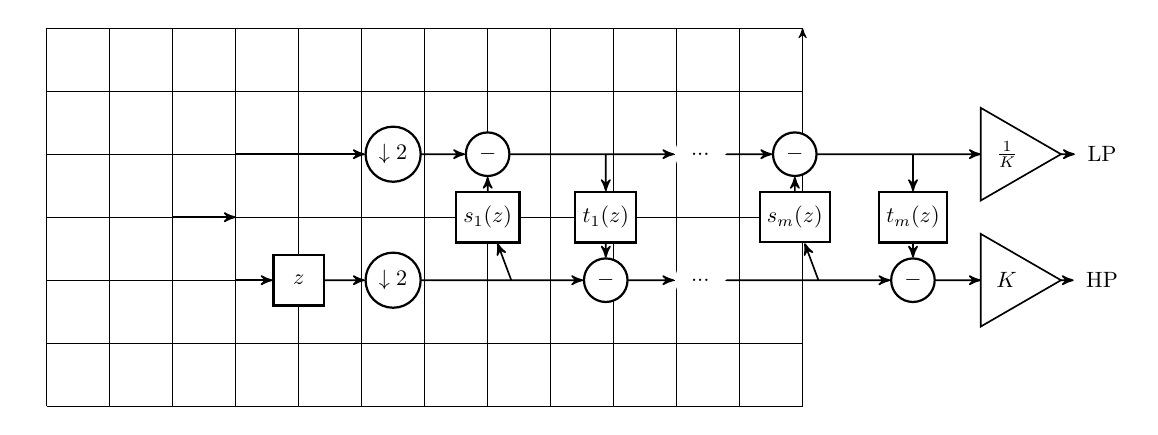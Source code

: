 \usetikzlibrary{automata,arrows,positioning,calc}
\usetikzlibrary{shapes}


\begin{tikzpicture}[->, >=stealth', auto, semithick, node distance=1.5cm, scale = 0.8]


%\useasboundingbox (0,-0.5) rectangle (12.5,1.5);

%\tikzset{every node/.style={scale=0.7}}

\tikzstyle{block}=[rectangle, inner sep=4pt, fill=white,draw=black,thick,text=black, minimum height = 2.5cm, minimum width = 1.5cm, scale = 0.8]
\tikzstyle{square}=[rectangle, fill=white,draw=black,thick,text=black, minimum height = 0.8cm, minimum width = 0.8cm,  scale = 0.8]
\tikzstyle{round}=[circle, fill=white,draw=black,thick,text=black, scale = 0.8]
\tikzstyle{dots}=[circle, fill=white,thick,text=black, minimum size=0.8cm,  scale = 0.8]
\tikzstyle{amp}= [regular polygon, regular polygon sides=3,	draw, fill=white, text width=1em, inner sep=0.5mm, outer sep=0mm,	shape border rotate=-90, minimum size = 1.7cm, scale = 0.8]

\draw[step=1.0,black,thin,xshift=0.0cm,yshift=0.0cm] (-2,-3) grid (10,3);

%\tikzset{every node/.style={scale=0.7}}
\tikzset{every coordinate/.style={scale=0.8}}

\coordinate (start) at(0,0) ;

\coordinate (split)  at(1,0);

\node[] (z1)  {};
\node[square] (z2) at (2,-1) {$z$};

\node[round] (d1) at (3.5,1) {$\downarrow 2$};
\node[round] (d2) at (3.5,-1) {$\downarrow 2$};

\node[round] (min1) [right of=d1] {$-$};
\node[square] (s1) [below of=min1, node distance=1cm] {$s_1(z)$};
\coordinate[right of=d2] (c1) ;

\node[round] (min2) [right of=c1] {$-$};
\node[square] (s2) [above of=min2, node distance=1cm] {$t_1(z)$};
\coordinate[right of=min1] (c2) [right of=min1];

\node[dots] (dots1) [right of=c2] {...};
\node[dots] (dots2) [right of=min2] {...};

\node[round] (min3) [right of=dots1] {$-$};
\node[square] (s3) [below of=min3, node distance=1cm] {$s_m(z)$};
\coordinate[right of=dots2] (c3) ;

\node[round] (min4) [right of=c3] {$-$};
\node[square] (s4) [above of=min4, node distance=1cm] {$t_m(z)$};
\coordinate[right of=min3] (c4) [right of=min1];

\node[amp] (amp1) [right of=c4] {$\frac{1}{K}$};
\node[amp] (amp2)  [right of=min4] {$K$};

\node[dots] (lp) [right of=amp1] {\text{LP}};
\node[dots] (hp) [right of=amp2] {\text{HP}};


\draw[->] (start) -- (split);

\draw[->] (split) |- (d1);
\draw[->] (split) |- (z2);
\draw[->] (z2) -- (d2);


\draw[->] (d1) -- (min1);
\draw[->] (d2) -- (min2);

\draw[->] (c1) -- (s1);
\draw[->] (s1) -- (min1);
\draw[->] (c2) -- (s2);
\draw[->] (s2) -- (min2);

\draw[->] (min1) -- (dots1);
\draw[->] (min2) -- (dots2);


\draw[->] (dots1) -- (min3);
\draw[->] (dots2) -- (min4);

\draw[->] (c3) -- (s3);
\draw[->] (s3) -- (min3);
\draw[->] (c4) -- (s4);
\draw[->] (s4) -- (min4);

\draw[->] (min3) -- (amp1);
\draw[->] (min4) -- (amp2);

\draw[->] (amp1) -- (lp);
\draw[->] (amp2) -- (hp);

\end{tikzpicture}